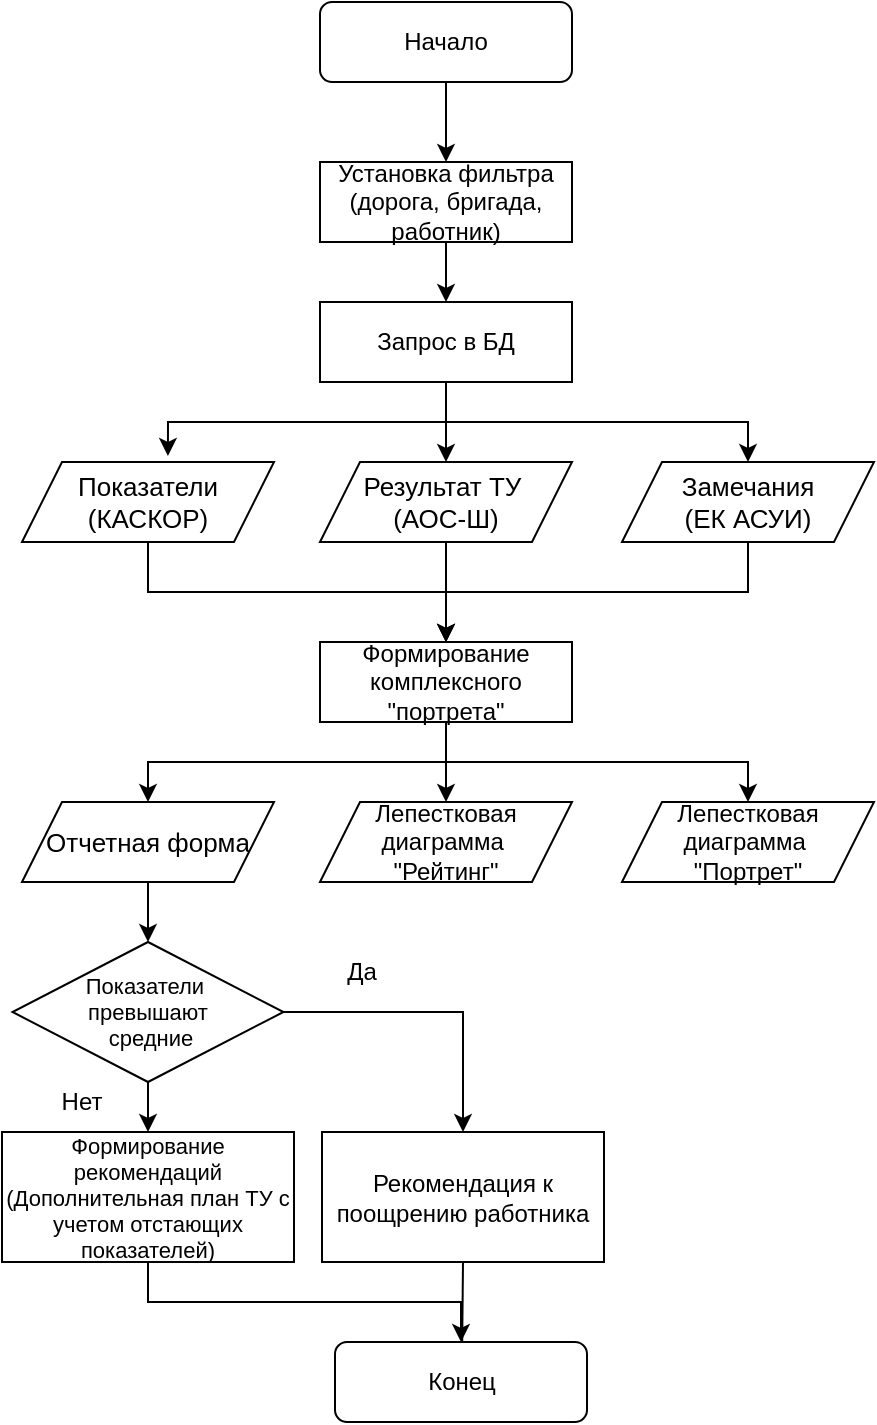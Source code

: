 <mxfile version="24.4.13" type="github">
  <diagram id="C5RBs43oDa-KdzZeNtuy" name="Page-1">
    <mxGraphModel dx="1434" dy="780" grid="1" gridSize="10" guides="1" tooltips="1" connect="1" arrows="1" fold="1" page="1" pageScale="1" pageWidth="827" pageHeight="1169" math="0" shadow="0">
      <root>
        <mxCell id="WIyWlLk6GJQsqaUBKTNV-0" />
        <mxCell id="WIyWlLk6GJQsqaUBKTNV-1" parent="WIyWlLk6GJQsqaUBKTNV-0" />
        <mxCell id="sebKJOv2vKw72Z0oYWFk-3" style="edgeStyle=orthogonalEdgeStyle;rounded=0;orthogonalLoop=1;jettySize=auto;html=1;exitX=0.5;exitY=1;exitDx=0;exitDy=0;entryX=0.5;entryY=0;entryDx=0;entryDy=0;" edge="1" parent="WIyWlLk6GJQsqaUBKTNV-1" source="sebKJOv2vKw72Z0oYWFk-0" target="sebKJOv2vKw72Z0oYWFk-2">
          <mxGeometry relative="1" as="geometry" />
        </mxCell>
        <mxCell id="sebKJOv2vKw72Z0oYWFk-0" value="Начало" style="rounded=1;whiteSpace=wrap;html=1;" vertex="1" parent="WIyWlLk6GJQsqaUBKTNV-1">
          <mxGeometry x="349" y="46" width="126" height="40" as="geometry" />
        </mxCell>
        <mxCell id="sebKJOv2vKw72Z0oYWFk-5" style="edgeStyle=orthogonalEdgeStyle;rounded=0;orthogonalLoop=1;jettySize=auto;html=1;exitX=0.5;exitY=1;exitDx=0;exitDy=0;entryX=0.5;entryY=0;entryDx=0;entryDy=0;" edge="1" parent="WIyWlLk6GJQsqaUBKTNV-1" source="sebKJOv2vKw72Z0oYWFk-2" target="sebKJOv2vKw72Z0oYWFk-4">
          <mxGeometry relative="1" as="geometry" />
        </mxCell>
        <mxCell id="sebKJOv2vKw72Z0oYWFk-2" value="Установка фильтра (дорога, бригада, работник)" style="rounded=0;html=1;whiteSpace=wrap;fontSize=12;" vertex="1" parent="WIyWlLk6GJQsqaUBKTNV-1">
          <mxGeometry x="349" y="126" width="126" height="40" as="geometry" />
        </mxCell>
        <mxCell id="sebKJOv2vKw72Z0oYWFk-9" style="edgeStyle=orthogonalEdgeStyle;rounded=0;orthogonalLoop=1;jettySize=auto;html=1;exitX=0.5;exitY=1;exitDx=0;exitDy=0;entryX=0.5;entryY=0;entryDx=0;entryDy=0;" edge="1" parent="WIyWlLk6GJQsqaUBKTNV-1" source="sebKJOv2vKw72Z0oYWFk-4" target="sebKJOv2vKw72Z0oYWFk-6">
          <mxGeometry relative="1" as="geometry" />
        </mxCell>
        <mxCell id="sebKJOv2vKw72Z0oYWFk-10" style="edgeStyle=orthogonalEdgeStyle;rounded=0;orthogonalLoop=1;jettySize=auto;html=1;exitX=0.5;exitY=1;exitDx=0;exitDy=0;entryX=0.5;entryY=0;entryDx=0;entryDy=0;" edge="1" parent="WIyWlLk6GJQsqaUBKTNV-1" source="sebKJOv2vKw72Z0oYWFk-4" target="sebKJOv2vKw72Z0oYWFk-7">
          <mxGeometry relative="1" as="geometry" />
        </mxCell>
        <mxCell id="sebKJOv2vKw72Z0oYWFk-4" value="Запрос в БД" style="rounded=0;html=1;whiteSpace=wrap;fontSize=12;" vertex="1" parent="WIyWlLk6GJQsqaUBKTNV-1">
          <mxGeometry x="349" y="196" width="126" height="40" as="geometry" />
        </mxCell>
        <mxCell id="sebKJOv2vKw72Z0oYWFk-17" style="edgeStyle=orthogonalEdgeStyle;rounded=0;orthogonalLoop=1;jettySize=auto;html=1;exitX=0.5;exitY=1;exitDx=0;exitDy=0;" edge="1" parent="WIyWlLk6GJQsqaUBKTNV-1" source="sebKJOv2vKw72Z0oYWFk-6">
          <mxGeometry relative="1" as="geometry">
            <mxPoint x="412" y="366" as="targetPoint" />
          </mxGeometry>
        </mxCell>
        <mxCell id="sebKJOv2vKw72Z0oYWFk-6" value="Результат ТУ&amp;nbsp;&lt;div style=&quot;font-size: 13px;&quot;&gt;(АОС-Ш)&lt;/div&gt;" style="shape=parallelogram;perimeter=parallelogramPerimeter;whiteSpace=wrap;html=1;fixedSize=1;fontSize=13;" vertex="1" parent="WIyWlLk6GJQsqaUBKTNV-1">
          <mxGeometry x="349" y="276" width="126" height="40" as="geometry" />
        </mxCell>
        <mxCell id="sebKJOv2vKw72Z0oYWFk-18" style="edgeStyle=orthogonalEdgeStyle;rounded=0;orthogonalLoop=1;jettySize=auto;html=1;exitX=0.5;exitY=1;exitDx=0;exitDy=0;entryX=0.5;entryY=0;entryDx=0;entryDy=0;" edge="1" parent="WIyWlLk6GJQsqaUBKTNV-1" source="sebKJOv2vKw72Z0oYWFk-7" target="sebKJOv2vKw72Z0oYWFk-13">
          <mxGeometry relative="1" as="geometry" />
        </mxCell>
        <mxCell id="sebKJOv2vKw72Z0oYWFk-7" value="Замечания&lt;div&gt;(ЕК АСУИ)&lt;/div&gt;" style="shape=parallelogram;perimeter=parallelogramPerimeter;whiteSpace=wrap;html=1;fixedSize=1;fontSize=13;" vertex="1" parent="WIyWlLk6GJQsqaUBKTNV-1">
          <mxGeometry x="500" y="276" width="126" height="40" as="geometry" />
        </mxCell>
        <mxCell id="sebKJOv2vKw72Z0oYWFk-16" style="edgeStyle=orthogonalEdgeStyle;rounded=0;orthogonalLoop=1;jettySize=auto;html=1;exitX=0.5;exitY=1;exitDx=0;exitDy=0;entryX=0.5;entryY=0;entryDx=0;entryDy=0;" edge="1" parent="WIyWlLk6GJQsqaUBKTNV-1" source="sebKJOv2vKw72Z0oYWFk-8" target="sebKJOv2vKw72Z0oYWFk-13">
          <mxGeometry relative="1" as="geometry" />
        </mxCell>
        <mxCell id="sebKJOv2vKw72Z0oYWFk-8" value="Показатели&lt;div&gt;(КАСКОР)&lt;/div&gt;" style="shape=parallelogram;perimeter=parallelogramPerimeter;whiteSpace=wrap;html=1;fixedSize=1;fontSize=13;" vertex="1" parent="WIyWlLk6GJQsqaUBKTNV-1">
          <mxGeometry x="200" y="276" width="126" height="40" as="geometry" />
        </mxCell>
        <mxCell id="sebKJOv2vKw72Z0oYWFk-11" style="edgeStyle=orthogonalEdgeStyle;rounded=0;orthogonalLoop=1;jettySize=auto;html=1;exitX=0.5;exitY=1;exitDx=0;exitDy=0;entryX=0.579;entryY=-0.075;entryDx=0;entryDy=0;entryPerimeter=0;" edge="1" parent="WIyWlLk6GJQsqaUBKTNV-1" source="sebKJOv2vKw72Z0oYWFk-4" target="sebKJOv2vKw72Z0oYWFk-8">
          <mxGeometry relative="1" as="geometry" />
        </mxCell>
        <mxCell id="sebKJOv2vKw72Z0oYWFk-22" style="edgeStyle=orthogonalEdgeStyle;rounded=0;orthogonalLoop=1;jettySize=auto;html=1;exitX=0.5;exitY=1;exitDx=0;exitDy=0;entryX=0.5;entryY=0;entryDx=0;entryDy=0;" edge="1" parent="WIyWlLk6GJQsqaUBKTNV-1" source="sebKJOv2vKw72Z0oYWFk-13" target="sebKJOv2vKw72Z0oYWFk-19">
          <mxGeometry relative="1" as="geometry" />
        </mxCell>
        <mxCell id="sebKJOv2vKw72Z0oYWFk-23" style="edgeStyle=orthogonalEdgeStyle;rounded=0;orthogonalLoop=1;jettySize=auto;html=1;exitX=0.5;exitY=1;exitDx=0;exitDy=0;" edge="1" parent="WIyWlLk6GJQsqaUBKTNV-1" source="sebKJOv2vKw72Z0oYWFk-13" target="sebKJOv2vKw72Z0oYWFk-20">
          <mxGeometry relative="1" as="geometry" />
        </mxCell>
        <mxCell id="sebKJOv2vKw72Z0oYWFk-25" style="edgeStyle=orthogonalEdgeStyle;rounded=0;orthogonalLoop=1;jettySize=auto;html=1;exitX=0.5;exitY=1;exitDx=0;exitDy=0;" edge="1" parent="WIyWlLk6GJQsqaUBKTNV-1" source="sebKJOv2vKw72Z0oYWFk-13" target="sebKJOv2vKw72Z0oYWFk-24">
          <mxGeometry relative="1" as="geometry" />
        </mxCell>
        <mxCell id="sebKJOv2vKw72Z0oYWFk-13" value="Формирование комплексного &quot;портрета&quot;" style="rounded=0;html=1;whiteSpace=wrap;fontSize=12;" vertex="1" parent="WIyWlLk6GJQsqaUBKTNV-1">
          <mxGeometry x="349" y="366" width="126" height="40" as="geometry" />
        </mxCell>
        <mxCell id="sebKJOv2vKw72Z0oYWFk-27" style="edgeStyle=orthogonalEdgeStyle;rounded=0;orthogonalLoop=1;jettySize=auto;html=1;exitX=0.5;exitY=1;exitDx=0;exitDy=0;entryX=0.5;entryY=0;entryDx=0;entryDy=0;" edge="1" parent="WIyWlLk6GJQsqaUBKTNV-1" source="sebKJOv2vKw72Z0oYWFk-19" target="sebKJOv2vKw72Z0oYWFk-26">
          <mxGeometry relative="1" as="geometry" />
        </mxCell>
        <mxCell id="sebKJOv2vKw72Z0oYWFk-19" value="Отчетная форма" style="shape=parallelogram;perimeter=parallelogramPerimeter;whiteSpace=wrap;html=1;fixedSize=1;fontSize=13;" vertex="1" parent="WIyWlLk6GJQsqaUBKTNV-1">
          <mxGeometry x="200" y="446" width="126" height="40" as="geometry" />
        </mxCell>
        <mxCell id="sebKJOv2vKw72Z0oYWFk-20" value="Лепестковая диаграмма&amp;nbsp;&lt;div style=&quot;font-size: 12px;&quot;&gt;&quot;Рейтинг&quot;&lt;/div&gt;" style="shape=parallelogram;perimeter=parallelogramPerimeter;whiteSpace=wrap;html=1;fixedSize=1;fontSize=12;" vertex="1" parent="WIyWlLk6GJQsqaUBKTNV-1">
          <mxGeometry x="349" y="446" width="126" height="40" as="geometry" />
        </mxCell>
        <mxCell id="sebKJOv2vKw72Z0oYWFk-24" value="Лепестковая диаграмма&amp;nbsp;&lt;div style=&quot;font-size: 12px;&quot;&gt;&quot;Портрет&quot;&lt;/div&gt;" style="shape=parallelogram;perimeter=parallelogramPerimeter;whiteSpace=wrap;html=1;fixedSize=1;fontSize=12;" vertex="1" parent="WIyWlLk6GJQsqaUBKTNV-1">
          <mxGeometry x="500" y="446" width="126" height="40" as="geometry" />
        </mxCell>
        <mxCell id="sebKJOv2vKw72Z0oYWFk-30" style="edgeStyle=orthogonalEdgeStyle;rounded=0;orthogonalLoop=1;jettySize=auto;html=1;exitX=0.5;exitY=1;exitDx=0;exitDy=0;entryX=0.5;entryY=0;entryDx=0;entryDy=0;" edge="1" parent="WIyWlLk6GJQsqaUBKTNV-1" source="sebKJOv2vKw72Z0oYWFk-26" target="sebKJOv2vKw72Z0oYWFk-29">
          <mxGeometry relative="1" as="geometry" />
        </mxCell>
        <mxCell id="sebKJOv2vKw72Z0oYWFk-31" style="edgeStyle=orthogonalEdgeStyle;rounded=0;orthogonalLoop=1;jettySize=auto;html=1;exitX=1;exitY=0.5;exitDx=0;exitDy=0;entryX=0.5;entryY=0;entryDx=0;entryDy=0;" edge="1" parent="WIyWlLk6GJQsqaUBKTNV-1" source="sebKJOv2vKw72Z0oYWFk-26" target="sebKJOv2vKw72Z0oYWFk-28">
          <mxGeometry relative="1" as="geometry" />
        </mxCell>
        <mxCell id="sebKJOv2vKw72Z0oYWFk-26" value="Показатели&amp;nbsp;&lt;div style=&quot;font-size: 11px;&quot;&gt;превышают&lt;/div&gt;&lt;div style=&quot;font-size: 11px;&quot;&gt;&amp;nbsp;средние&lt;/div&gt;" style="rhombus;whiteSpace=wrap;html=1;fontSize=11;" vertex="1" parent="WIyWlLk6GJQsqaUBKTNV-1">
          <mxGeometry x="195.25" y="516" width="135.5" height="70" as="geometry" />
        </mxCell>
        <mxCell id="sebKJOv2vKw72Z0oYWFk-36" style="edgeStyle=orthogonalEdgeStyle;rounded=0;orthogonalLoop=1;jettySize=auto;html=1;exitX=0.5;exitY=1;exitDx=0;exitDy=0;" edge="1" parent="WIyWlLk6GJQsqaUBKTNV-1" source="sebKJOv2vKw72Z0oYWFk-28">
          <mxGeometry relative="1" as="geometry">
            <mxPoint x="420" y="726" as="targetPoint" />
          </mxGeometry>
        </mxCell>
        <mxCell id="sebKJOv2vKw72Z0oYWFk-28" value="Рекомендация к поощрению работника" style="rounded=0;html=1;whiteSpace=wrap;fontSize=12;" vertex="1" parent="WIyWlLk6GJQsqaUBKTNV-1">
          <mxGeometry x="350" y="611" width="141" height="65" as="geometry" />
        </mxCell>
        <mxCell id="sebKJOv2vKw72Z0oYWFk-35" style="edgeStyle=orthogonalEdgeStyle;rounded=0;orthogonalLoop=1;jettySize=auto;html=1;exitX=0.5;exitY=1;exitDx=0;exitDy=0;" edge="1" parent="WIyWlLk6GJQsqaUBKTNV-1" source="sebKJOv2vKw72Z0oYWFk-29" target="sebKJOv2vKw72Z0oYWFk-34">
          <mxGeometry relative="1" as="geometry" />
        </mxCell>
        <mxCell id="sebKJOv2vKw72Z0oYWFk-29" value="Формирование рекомендаций (Дополнительная план ТУ с учетом отстающих показателей)" style="rounded=0;html=1;whiteSpace=wrap;fontSize=11;" vertex="1" parent="WIyWlLk6GJQsqaUBKTNV-1">
          <mxGeometry x="190" y="611" width="146" height="65" as="geometry" />
        </mxCell>
        <mxCell id="sebKJOv2vKw72Z0oYWFk-32" value="Да" style="text;html=1;align=center;verticalAlign=middle;whiteSpace=wrap;rounded=0;" vertex="1" parent="WIyWlLk6GJQsqaUBKTNV-1">
          <mxGeometry x="340" y="516" width="60" height="30" as="geometry" />
        </mxCell>
        <mxCell id="sebKJOv2vKw72Z0oYWFk-33" value="Нет" style="text;html=1;align=center;verticalAlign=middle;whiteSpace=wrap;rounded=0;" vertex="1" parent="WIyWlLk6GJQsqaUBKTNV-1">
          <mxGeometry x="200" y="581" width="60" height="30" as="geometry" />
        </mxCell>
        <mxCell id="sebKJOv2vKw72Z0oYWFk-34" value="Конец" style="rounded=1;whiteSpace=wrap;html=1;" vertex="1" parent="WIyWlLk6GJQsqaUBKTNV-1">
          <mxGeometry x="356.5" y="716" width="126" height="40" as="geometry" />
        </mxCell>
      </root>
    </mxGraphModel>
  </diagram>
</mxfile>
